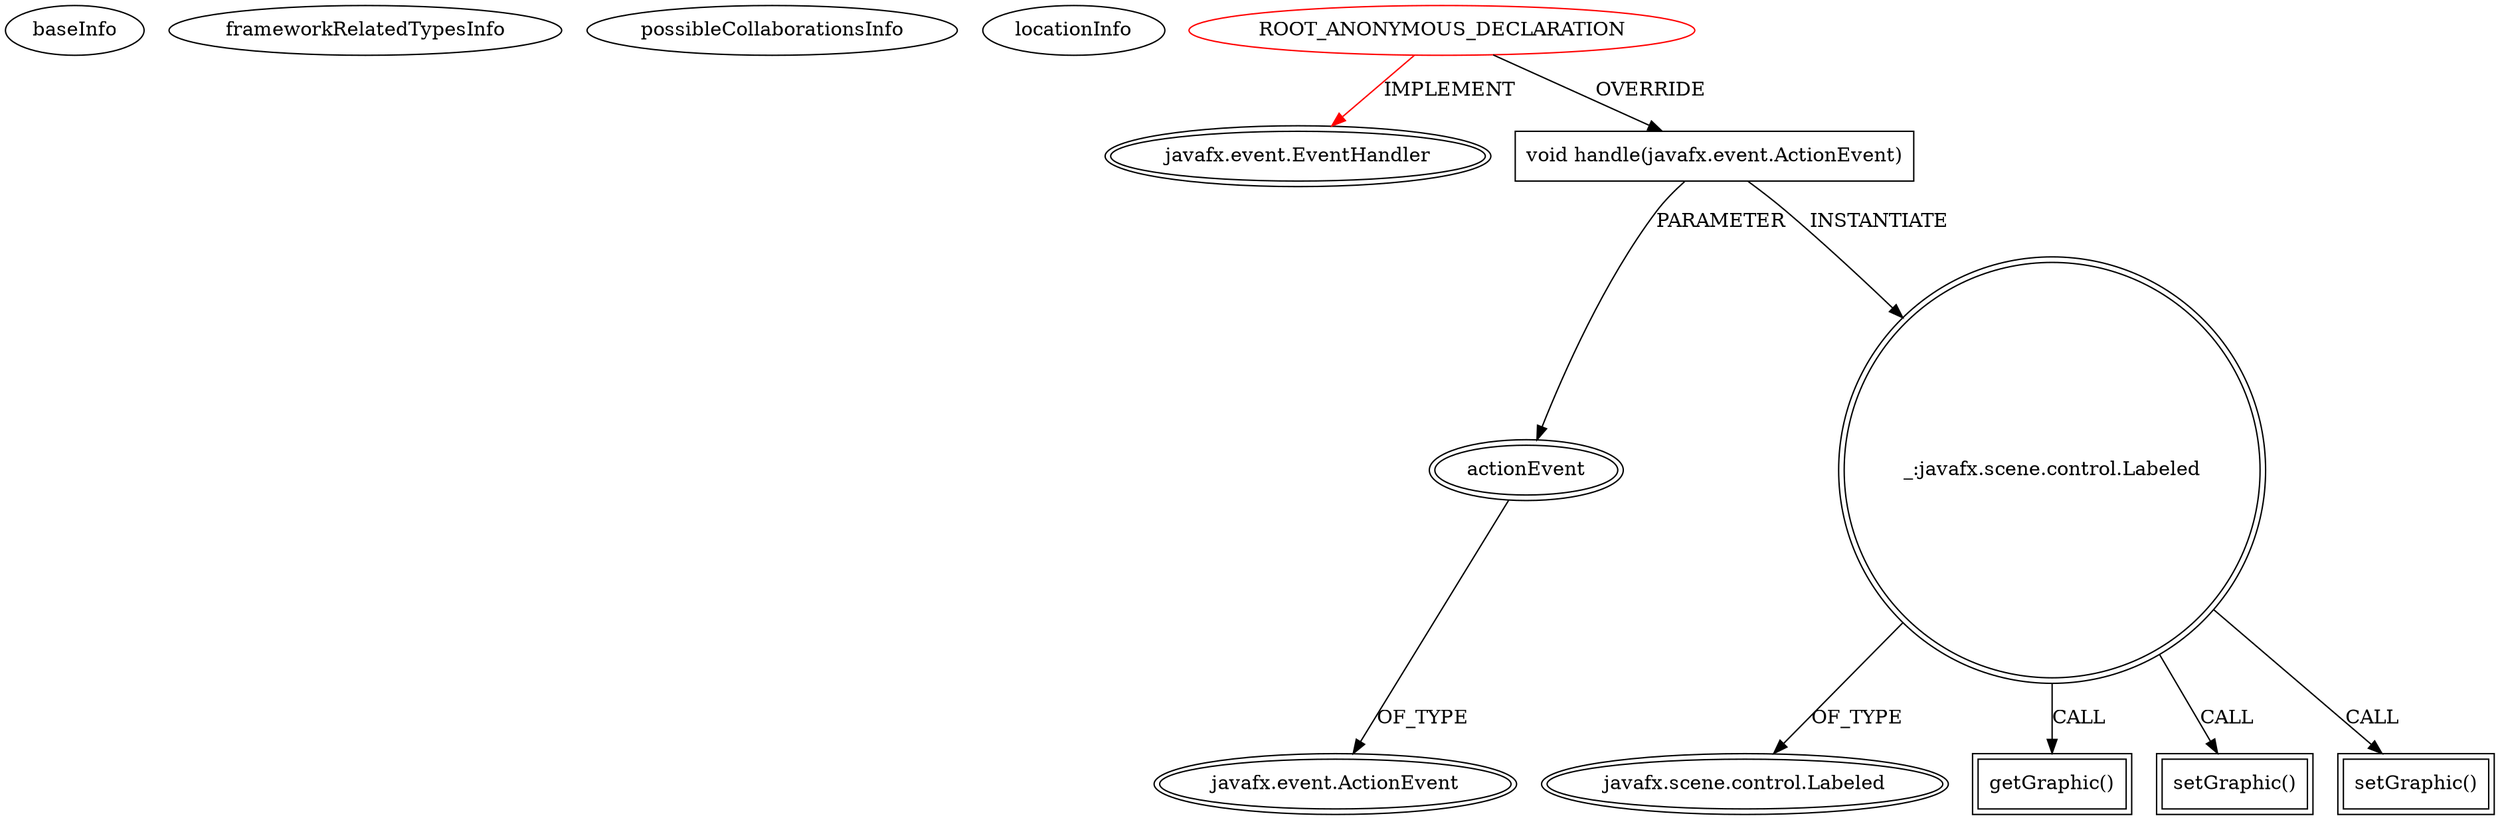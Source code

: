 digraph {
baseInfo[graphId=932,category="extension_graph",isAnonymous=true,possibleRelation=false]
frameworkRelatedTypesInfo[0="javafx.event.EventHandler"]
possibleCollaborationsInfo[]
locationInfo[projectName="Maxxa-MT-common",filePath="/Maxxa-MT-common/MT-common-master/src/cz/commons/utils/ViewSwitchButton.java",contextSignature="javafx.event.EventHandler switchButton()",graphId="932"]
0[label="ROOT_ANONYMOUS_DECLARATION",vertexType="ROOT_ANONYMOUS_DECLARATION",isFrameworkType=false,color=red]
1[label="javafx.event.EventHandler",vertexType="FRAMEWORK_INTERFACE_TYPE",isFrameworkType=true,peripheries=2]
2[label="void handle(javafx.event.ActionEvent)",vertexType="OVERRIDING_METHOD_DECLARATION",isFrameworkType=false,shape=box]
3[label="actionEvent",vertexType="PARAMETER_DECLARATION",isFrameworkType=true,peripheries=2]
4[label="javafx.event.ActionEvent",vertexType="FRAMEWORK_CLASS_TYPE",isFrameworkType=true,peripheries=2]
5[label="_:javafx.scene.control.Labeled",vertexType="VARIABLE_EXPRESION",isFrameworkType=true,peripheries=2,shape=circle]
7[label="javafx.scene.control.Labeled",vertexType="FRAMEWORK_CLASS_TYPE",isFrameworkType=true,peripheries=2]
6[label="getGraphic()",vertexType="INSIDE_CALL",isFrameworkType=true,peripheries=2,shape=box]
9[label="setGraphic()",vertexType="INSIDE_CALL",isFrameworkType=true,peripheries=2,shape=box]
11[label="setGraphic()",vertexType="INSIDE_CALL",isFrameworkType=true,peripheries=2,shape=box]
0->1[label="IMPLEMENT",color=red]
0->2[label="OVERRIDE"]
3->4[label="OF_TYPE"]
2->3[label="PARAMETER"]
2->5[label="INSTANTIATE"]
5->7[label="OF_TYPE"]
5->6[label="CALL"]
5->9[label="CALL"]
5->11[label="CALL"]
}
